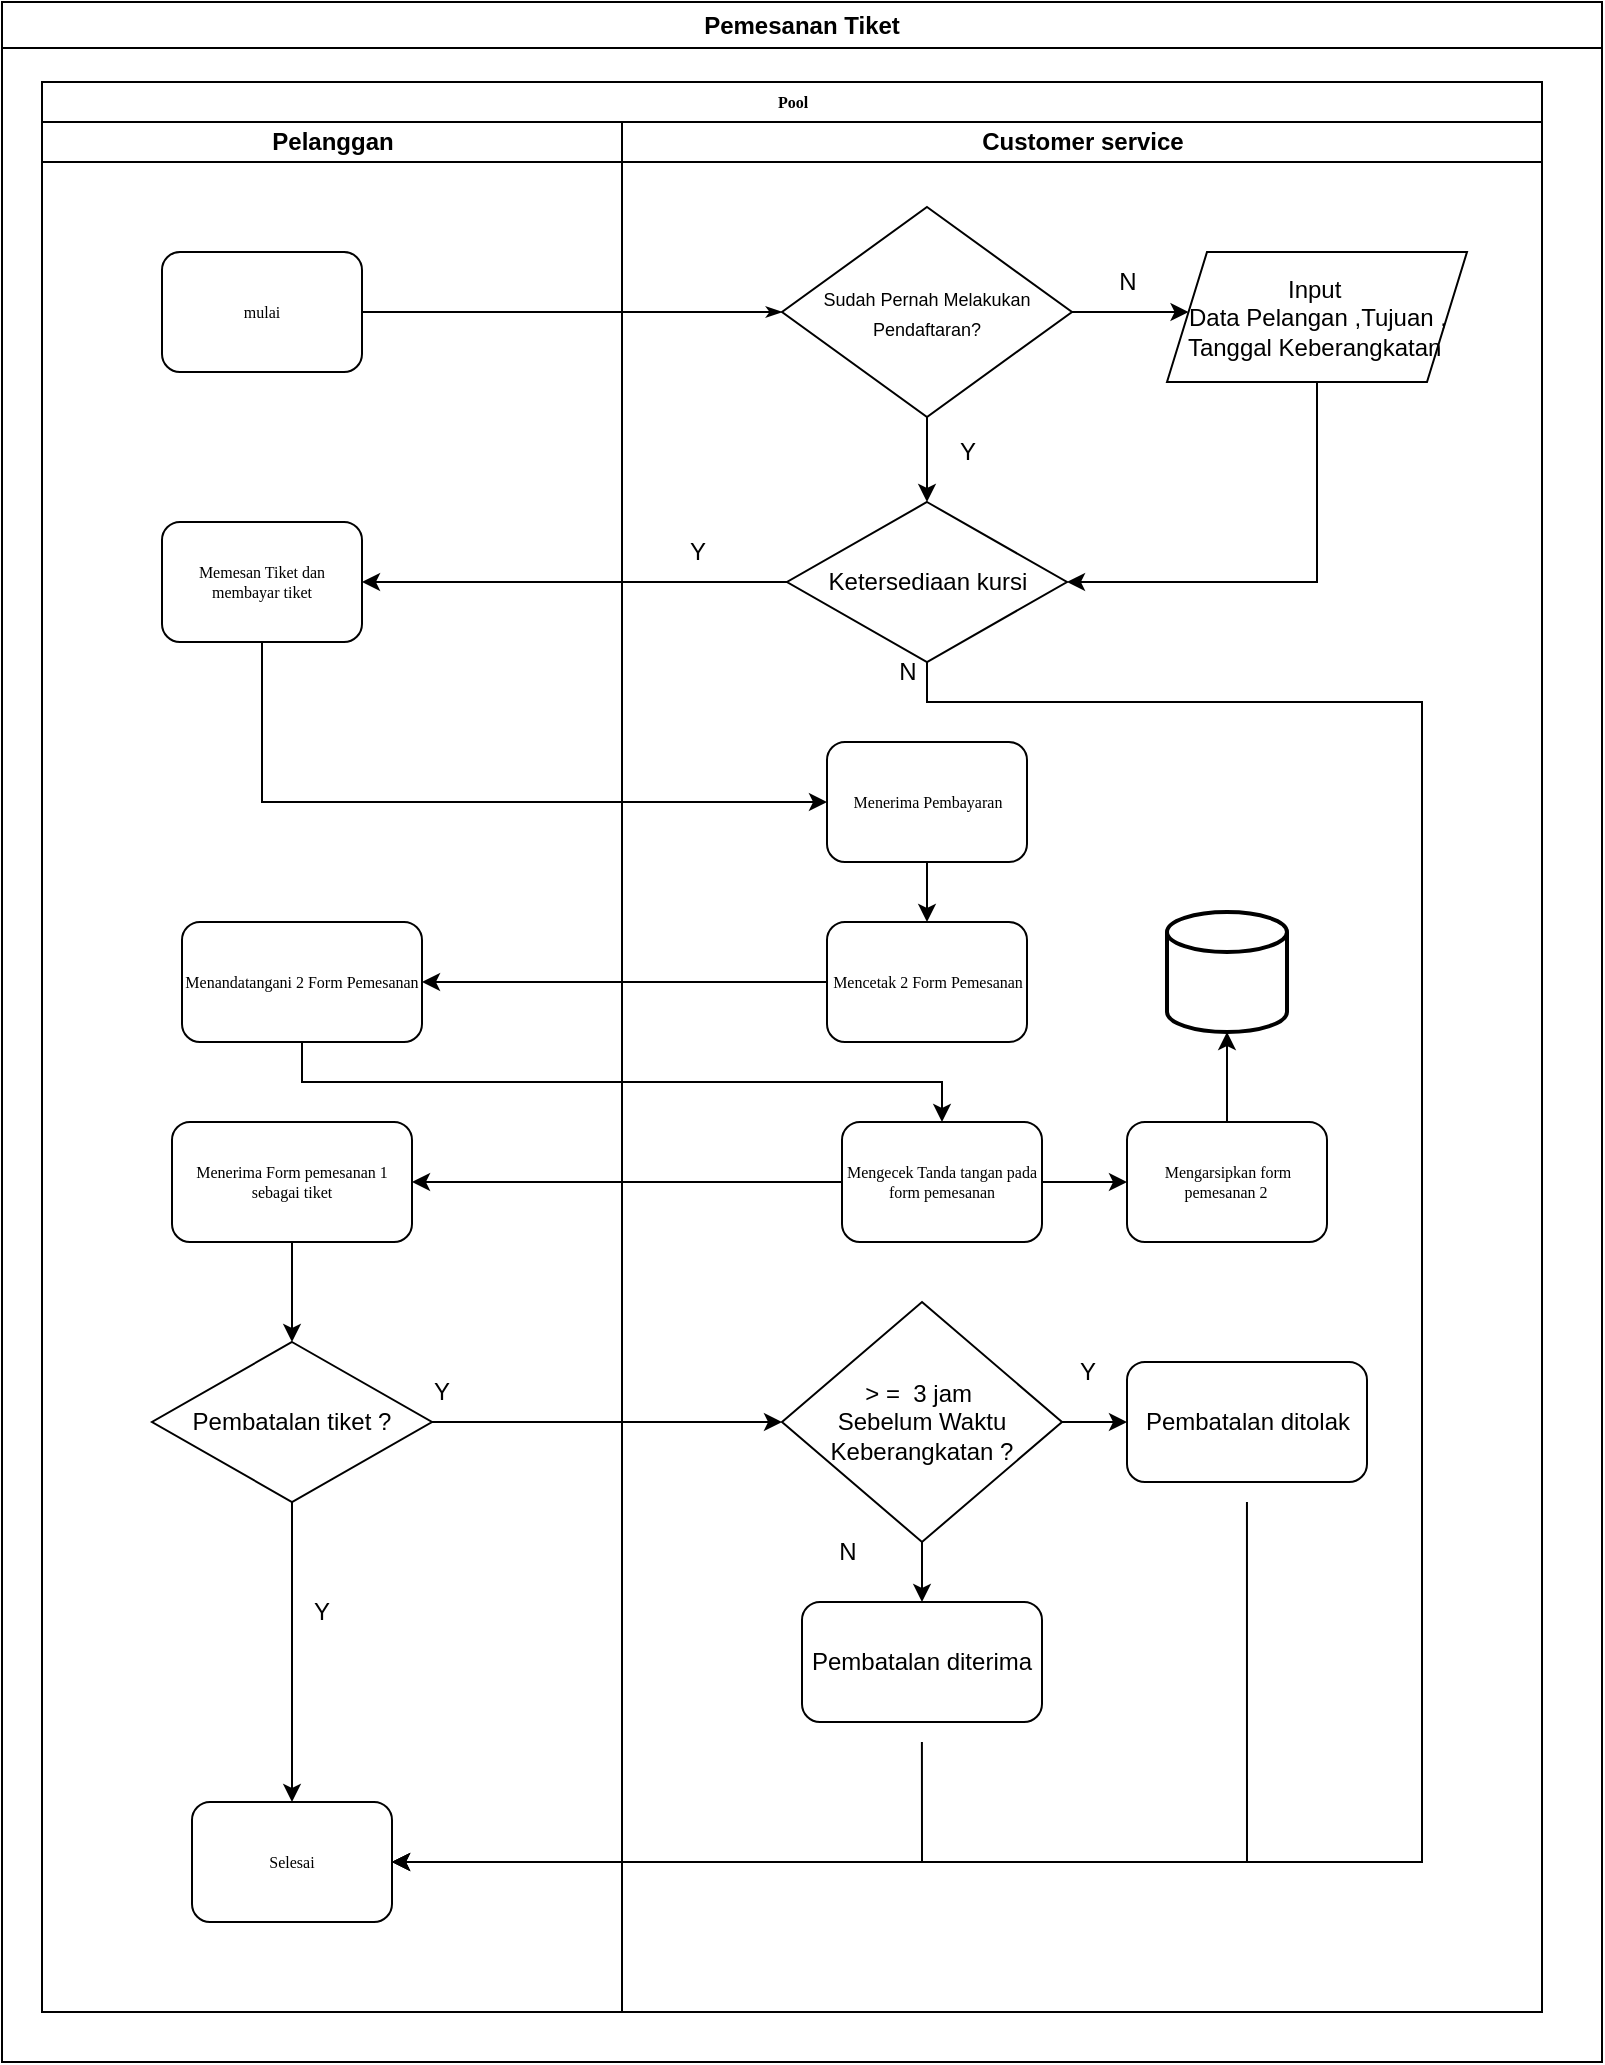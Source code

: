 <mxfile version="24.2.7" type="github">
  <diagram name="Page-1" id="74e2e168-ea6b-b213-b513-2b3c1d86103e">
    <mxGraphModel dx="1500" dy="1674" grid="1" gridSize="10" guides="1" tooltips="1" connect="1" arrows="1" fold="1" page="1" pageScale="1" pageWidth="1100" pageHeight="850" background="none" math="0" shadow="0">
      <root>
        <mxCell id="0" />
        <mxCell id="1" parent="0" />
        <mxCell id="2BtfIERAYZwFO2RKLF-u-88" value="Pemesanan Tiket" style="swimlane;whiteSpace=wrap;html=1;" vertex="1" parent="1">
          <mxGeometry x="40" y="-40" width="800" height="1030" as="geometry">
            <mxRectangle x="-20" y="-70" width="140" height="30" as="alternateBounds" />
          </mxGeometry>
        </mxCell>
        <mxCell id="77e6c97f196da883-1" value="Pool" style="swimlane;html=1;childLayout=stackLayout;startSize=20;rounded=0;shadow=0;labelBackgroundColor=none;strokeWidth=1;fontFamily=Verdana;fontSize=8;align=center;" parent="2BtfIERAYZwFO2RKLF-u-88" vertex="1">
          <mxGeometry x="20" y="40" width="750" height="965" as="geometry" />
        </mxCell>
        <mxCell id="77e6c97f196da883-26" style="edgeStyle=orthogonalEdgeStyle;rounded=1;html=1;labelBackgroundColor=none;startArrow=none;startFill=0;startSize=5;endArrow=classicThin;endFill=1;endSize=5;jettySize=auto;orthogonalLoop=1;strokeWidth=1;fontFamily=Verdana;fontSize=8;entryX=0;entryY=0.5;entryDx=0;entryDy=0;" parent="77e6c97f196da883-1" source="77e6c97f196da883-8" target="2BtfIERAYZwFO2RKLF-u-7" edge="1">
          <mxGeometry relative="1" as="geometry">
            <mxPoint x="300" y="130" as="targetPoint" />
          </mxGeometry>
        </mxCell>
        <mxCell id="2BtfIERAYZwFO2RKLF-u-27" style="edgeStyle=orthogonalEdgeStyle;rounded=0;orthogonalLoop=1;jettySize=auto;html=1;entryX=1;entryY=0.5;entryDx=0;entryDy=0;" edge="1" parent="77e6c97f196da883-1" source="2BtfIERAYZwFO2RKLF-u-24" target="2BtfIERAYZwFO2RKLF-u-25">
          <mxGeometry relative="1" as="geometry" />
        </mxCell>
        <mxCell id="2BtfIERAYZwFO2RKLF-u-33" style="edgeStyle=orthogonalEdgeStyle;rounded=0;orthogonalLoop=1;jettySize=auto;html=1;entryX=0;entryY=0.5;entryDx=0;entryDy=0;" edge="1" parent="77e6c97f196da883-1" source="2BtfIERAYZwFO2RKLF-u-25" target="2BtfIERAYZwFO2RKLF-u-32">
          <mxGeometry relative="1" as="geometry">
            <mxPoint x="140" y="410" as="targetPoint" />
            <Array as="points">
              <mxPoint x="110" y="360" />
            </Array>
          </mxGeometry>
        </mxCell>
        <mxCell id="2BtfIERAYZwFO2RKLF-u-29" style="edgeStyle=orthogonalEdgeStyle;rounded=0;orthogonalLoop=1;jettySize=auto;html=1;entryX=1;entryY=0.5;entryDx=0;entryDy=0;exitX=0.5;exitY=1;exitDx=0;exitDy=0;" edge="1" parent="77e6c97f196da883-1" source="2BtfIERAYZwFO2RKLF-u-24" target="2BtfIERAYZwFO2RKLF-u-28">
          <mxGeometry relative="1" as="geometry">
            <Array as="points">
              <mxPoint x="442" y="310" />
              <mxPoint x="690" y="310" />
              <mxPoint x="690" y="890" />
            </Array>
          </mxGeometry>
        </mxCell>
        <mxCell id="2BtfIERAYZwFO2RKLF-u-73" style="edgeStyle=orthogonalEdgeStyle;rounded=0;orthogonalLoop=1;jettySize=auto;html=1;entryX=1;entryY=0.5;entryDx=0;entryDy=0;" edge="1" parent="77e6c97f196da883-1" source="2BtfIERAYZwFO2RKLF-u-34" target="2BtfIERAYZwFO2RKLF-u-72">
          <mxGeometry relative="1" as="geometry" />
        </mxCell>
        <mxCell id="2BtfIERAYZwFO2RKLF-u-74" style="edgeStyle=orthogonalEdgeStyle;rounded=0;orthogonalLoop=1;jettySize=auto;html=1;entryX=0.5;entryY=0;entryDx=0;entryDy=0;" edge="1" parent="77e6c97f196da883-1" source="2BtfIERAYZwFO2RKLF-u-72" target="2BtfIERAYZwFO2RKLF-u-36">
          <mxGeometry relative="1" as="geometry">
            <Array as="points">
              <mxPoint x="130" y="500" />
              <mxPoint x="450" y="500" />
            </Array>
          </mxGeometry>
        </mxCell>
        <mxCell id="2BtfIERAYZwFO2RKLF-u-78" style="edgeStyle=orthogonalEdgeStyle;rounded=0;orthogonalLoop=1;jettySize=auto;html=1;entryX=1;entryY=0.5;entryDx=0;entryDy=0;" edge="1" parent="77e6c97f196da883-1" source="2BtfIERAYZwFO2RKLF-u-36" target="2BtfIERAYZwFO2RKLF-u-38">
          <mxGeometry relative="1" as="geometry" />
        </mxCell>
        <mxCell id="77e6c97f196da883-2" value="Pelanggan" style="swimlane;html=1;startSize=20;" parent="77e6c97f196da883-1" vertex="1">
          <mxGeometry y="20" width="290" height="945" as="geometry" />
        </mxCell>
        <mxCell id="77e6c97f196da883-8" value="mulai" style="rounded=1;whiteSpace=wrap;html=1;shadow=0;labelBackgroundColor=none;strokeWidth=1;fontFamily=Verdana;fontSize=8;align=center;" parent="77e6c97f196da883-2" vertex="1">
          <mxGeometry x="60" y="65" width="100" height="60" as="geometry" />
        </mxCell>
        <mxCell id="2BtfIERAYZwFO2RKLF-u-25" value="Memesan Tiket dan membayar tiket" style="rounded=1;whiteSpace=wrap;html=1;shadow=0;labelBackgroundColor=none;strokeWidth=1;fontFamily=Verdana;fontSize=8;align=center;" vertex="1" parent="77e6c97f196da883-2">
          <mxGeometry x="60" y="200" width="100" height="60" as="geometry" />
        </mxCell>
        <mxCell id="2BtfIERAYZwFO2RKLF-u-38" value="Menerima Form pemesanan 1 sebagai tiket" style="whiteSpace=wrap;html=1;fontSize=8;fontFamily=Verdana;rounded=1;shadow=0;labelBackgroundColor=none;strokeWidth=1;" vertex="1" parent="77e6c97f196da883-2">
          <mxGeometry x="65" y="500" width="120" height="60" as="geometry" />
        </mxCell>
        <mxCell id="2BtfIERAYZwFO2RKLF-u-72" value="Menandatangani 2 Form Pemesanan" style="whiteSpace=wrap;html=1;fontSize=8;fontFamily=Verdana;rounded=1;shadow=0;labelBackgroundColor=none;strokeWidth=1;" vertex="1" parent="77e6c97f196da883-2">
          <mxGeometry x="70" y="400" width="120" height="60" as="geometry" />
        </mxCell>
        <mxCell id="2BtfIERAYZwFO2RKLF-u-84" value="Y" style="text;html=1;align=center;verticalAlign=middle;whiteSpace=wrap;rounded=0;" vertex="1" parent="77e6c97f196da883-2">
          <mxGeometry x="170" y="620" width="60" height="30" as="geometry" />
        </mxCell>
        <mxCell id="2BtfIERAYZwFO2RKLF-u-85" value="Y" style="text;html=1;align=center;verticalAlign=middle;whiteSpace=wrap;rounded=0;" vertex="1" parent="77e6c97f196da883-2">
          <mxGeometry x="110" y="730" width="60" height="30" as="geometry" />
        </mxCell>
        <mxCell id="2BtfIERAYZwFO2RKLF-u-43" value="Pembatalan tiket ?" style="rhombus;whiteSpace=wrap;html=1;" vertex="1" parent="77e6c97f196da883-2">
          <mxGeometry x="55" y="610" width="140" height="80" as="geometry" />
        </mxCell>
        <mxCell id="2BtfIERAYZwFO2RKLF-u-45" style="edgeStyle=orthogonalEdgeStyle;rounded=0;orthogonalLoop=1;jettySize=auto;html=1;entryX=0.5;entryY=0;entryDx=0;entryDy=0;exitX=0.5;exitY=1;exitDx=0;exitDy=0;" edge="1" parent="77e6c97f196da883-2" source="2BtfIERAYZwFO2RKLF-u-43" target="2BtfIERAYZwFO2RKLF-u-28">
          <mxGeometry relative="1" as="geometry">
            <Array as="points">
              <mxPoint x="125" y="830" />
              <mxPoint x="125" y="830" />
            </Array>
          </mxGeometry>
        </mxCell>
        <mxCell id="2BtfIERAYZwFO2RKLF-u-28" value="Selesai" style="rounded=1;whiteSpace=wrap;html=1;shadow=0;labelBackgroundColor=none;strokeWidth=1;fontFamily=Verdana;fontSize=8;align=center;" vertex="1" parent="77e6c97f196da883-2">
          <mxGeometry x="75" y="840" width="100" height="60" as="geometry" />
        </mxCell>
        <mxCell id="2BtfIERAYZwFO2RKLF-u-80" style="edgeStyle=orthogonalEdgeStyle;rounded=0;orthogonalLoop=1;jettySize=auto;html=1;entryX=0.5;entryY=0;entryDx=0;entryDy=0;" edge="1" parent="77e6c97f196da883-2" source="2BtfIERAYZwFO2RKLF-u-38" target="2BtfIERAYZwFO2RKLF-u-43">
          <mxGeometry relative="1" as="geometry">
            <Array as="points">
              <mxPoint x="125" y="600" />
              <mxPoint x="125" y="600" />
            </Array>
          </mxGeometry>
        </mxCell>
        <mxCell id="77e6c97f196da883-3" value="Customer service" style="swimlane;html=1;startSize=20;" parent="77e6c97f196da883-1" vertex="1">
          <mxGeometry x="290" y="20" width="460" height="945" as="geometry" />
        </mxCell>
        <mxCell id="2BtfIERAYZwFO2RKLF-u-9" style="edgeStyle=orthogonalEdgeStyle;rounded=0;orthogonalLoop=1;jettySize=auto;html=1;exitX=1;exitY=0.5;exitDx=0;exitDy=0;" edge="1" parent="77e6c97f196da883-3" source="2BtfIERAYZwFO2RKLF-u-7" target="2BtfIERAYZwFO2RKLF-u-8">
          <mxGeometry relative="1" as="geometry">
            <Array as="points">
              <mxPoint x="252.5" y="95" />
              <mxPoint x="252.5" y="95" />
            </Array>
          </mxGeometry>
        </mxCell>
        <mxCell id="2BtfIERAYZwFO2RKLF-u-23" style="edgeStyle=orthogonalEdgeStyle;rounded=0;orthogonalLoop=1;jettySize=auto;html=1;entryX=0.5;entryY=0;entryDx=0;entryDy=0;" edge="1" parent="77e6c97f196da883-3" source="2BtfIERAYZwFO2RKLF-u-7" target="2BtfIERAYZwFO2RKLF-u-24">
          <mxGeometry relative="1" as="geometry">
            <mxPoint x="152.5" y="200" as="targetPoint" />
          </mxGeometry>
        </mxCell>
        <mxCell id="2BtfIERAYZwFO2RKLF-u-7" value="&lt;font style=&quot;font-size: 9px;&quot;&gt;Sudah Pernah Melakukan Pendaftaran?&lt;/font&gt;" style="rhombus;whiteSpace=wrap;html=1;" vertex="1" parent="77e6c97f196da883-3">
          <mxGeometry x="80" y="42.5" width="145" height="105" as="geometry" />
        </mxCell>
        <mxCell id="2BtfIERAYZwFO2RKLF-u-26" style="edgeStyle=orthogonalEdgeStyle;rounded=0;orthogonalLoop=1;jettySize=auto;html=1;entryX=1;entryY=0.5;entryDx=0;entryDy=0;exitX=0.5;exitY=1;exitDx=0;exitDy=0;" edge="1" parent="77e6c97f196da883-3" source="2BtfIERAYZwFO2RKLF-u-8" target="2BtfIERAYZwFO2RKLF-u-24">
          <mxGeometry relative="1" as="geometry" />
        </mxCell>
        <mxCell id="2BtfIERAYZwFO2RKLF-u-8" value="Input&amp;nbsp;&lt;div&gt;Data Pelangan ,Tujuan , Tanggal Keberangkatan&amp;nbsp;&lt;/div&gt;" style="shape=parallelogram;perimeter=parallelogramPerimeter;whiteSpace=wrap;html=1;fixedSize=1;" vertex="1" parent="77e6c97f196da883-3">
          <mxGeometry x="272.5" y="65" width="150" height="65" as="geometry" />
        </mxCell>
        <mxCell id="2BtfIERAYZwFO2RKLF-u-11" value="N" style="text;html=1;align=center;verticalAlign=middle;whiteSpace=wrap;rounded=0;" vertex="1" parent="77e6c97f196da883-3">
          <mxGeometry x="222.5" y="65" width="60" height="30" as="geometry" />
        </mxCell>
        <mxCell id="2BtfIERAYZwFO2RKLF-u-22" value="Y" style="text;html=1;align=center;verticalAlign=middle;whiteSpace=wrap;rounded=0;" vertex="1" parent="77e6c97f196da883-3">
          <mxGeometry x="142.5" y="150" width="60" height="30" as="geometry" />
        </mxCell>
        <mxCell id="2BtfIERAYZwFO2RKLF-u-24" value="Ketersediaan kursi" style="rhombus;whiteSpace=wrap;html=1;" vertex="1" parent="77e6c97f196da883-3">
          <mxGeometry x="82.5" y="190" width="140" height="80" as="geometry" />
        </mxCell>
        <mxCell id="2BtfIERAYZwFO2RKLF-u-35" value="" style="edgeStyle=orthogonalEdgeStyle;rounded=0;orthogonalLoop=1;jettySize=auto;html=1;" edge="1" parent="77e6c97f196da883-3" source="2BtfIERAYZwFO2RKLF-u-32" target="2BtfIERAYZwFO2RKLF-u-34">
          <mxGeometry relative="1" as="geometry" />
        </mxCell>
        <mxCell id="2BtfIERAYZwFO2RKLF-u-32" value="Menerima Pembayaran" style="rounded=1;whiteSpace=wrap;html=1;shadow=0;labelBackgroundColor=none;strokeWidth=1;fontFamily=Verdana;fontSize=8;align=center;" vertex="1" parent="77e6c97f196da883-3">
          <mxGeometry x="102.5" y="310" width="100" height="60" as="geometry" />
        </mxCell>
        <mxCell id="2BtfIERAYZwFO2RKLF-u-34" value="Mencetak 2 Form Pemesanan" style="rounded=1;whiteSpace=wrap;html=1;shadow=0;labelBackgroundColor=none;strokeWidth=1;fontFamily=Verdana;fontSize=8;align=center;" vertex="1" parent="77e6c97f196da883-3">
          <mxGeometry x="102.5" y="400" width="100" height="60" as="geometry" />
        </mxCell>
        <mxCell id="2BtfIERAYZwFO2RKLF-u-79" style="edgeStyle=orthogonalEdgeStyle;rounded=0;orthogonalLoop=1;jettySize=auto;html=1;" edge="1" parent="77e6c97f196da883-3" source="2BtfIERAYZwFO2RKLF-u-36" target="2BtfIERAYZwFO2RKLF-u-76">
          <mxGeometry relative="1" as="geometry" />
        </mxCell>
        <mxCell id="2BtfIERAYZwFO2RKLF-u-36" value="&lt;div&gt;Mengecek Tanda tangan pada form pemesanan&lt;/div&gt;" style="rounded=1;whiteSpace=wrap;html=1;shadow=0;labelBackgroundColor=none;strokeWidth=1;fontFamily=Verdana;fontSize=8;align=center;" vertex="1" parent="77e6c97f196da883-3">
          <mxGeometry x="110" y="500" width="100" height="60" as="geometry" />
        </mxCell>
        <mxCell id="2BtfIERAYZwFO2RKLF-u-42" value="N" style="text;html=1;align=center;verticalAlign=middle;whiteSpace=wrap;rounded=0;" vertex="1" parent="77e6c97f196da883-3">
          <mxGeometry x="112.5" y="260" width="60" height="30" as="geometry" />
        </mxCell>
        <mxCell id="2BtfIERAYZwFO2RKLF-u-59" value="Y" style="text;html=1;align=center;verticalAlign=middle;whiteSpace=wrap;rounded=0;" vertex="1" parent="77e6c97f196da883-3">
          <mxGeometry x="202.5" y="610" width="60" height="30" as="geometry" />
        </mxCell>
        <mxCell id="2BtfIERAYZwFO2RKLF-u-65" value="Y" style="text;html=1;align=center;verticalAlign=middle;whiteSpace=wrap;rounded=0;" vertex="1" parent="77e6c97f196da883-3">
          <mxGeometry x="7.5" y="200" width="60" height="30" as="geometry" />
        </mxCell>
        <mxCell id="2BtfIERAYZwFO2RKLF-u-54" value="&amp;gt; =&amp;nbsp; 3 jam&amp;nbsp;&lt;div&gt;Sebelum Waktu Keberangkatan ?&lt;/div&gt;" style="rhombus;whiteSpace=wrap;html=1;" vertex="1" parent="77e6c97f196da883-3">
          <mxGeometry x="80" y="590" width="140" height="120" as="geometry" />
        </mxCell>
        <mxCell id="2BtfIERAYZwFO2RKLF-u-58" value="" style="edgeStyle=orthogonalEdgeStyle;rounded=0;orthogonalLoop=1;jettySize=auto;html=1;" edge="1" parent="77e6c97f196da883-3" source="2BtfIERAYZwFO2RKLF-u-54" target="2BtfIERAYZwFO2RKLF-u-57">
          <mxGeometry relative="1" as="geometry" />
        </mxCell>
        <mxCell id="2BtfIERAYZwFO2RKLF-u-69" value="" style="edgeStyle=orthogonalEdgeStyle;rounded=0;orthogonalLoop=1;jettySize=auto;html=1;" edge="1" parent="77e6c97f196da883-3" source="2BtfIERAYZwFO2RKLF-u-54" target="2BtfIERAYZwFO2RKLF-u-68">
          <mxGeometry relative="1" as="geometry" />
        </mxCell>
        <mxCell id="2BtfIERAYZwFO2RKLF-u-57" value="Pembatalan ditolak" style="rounded=1;whiteSpace=wrap;html=1;" vertex="1" parent="77e6c97f196da883-3">
          <mxGeometry x="252.5" y="620" width="120" height="60" as="geometry" />
        </mxCell>
        <mxCell id="2BtfIERAYZwFO2RKLF-u-68" value="Pembatalan diterima" style="rounded=1;whiteSpace=wrap;html=1;" vertex="1" parent="77e6c97f196da883-3">
          <mxGeometry x="90" y="740" width="120" height="60" as="geometry" />
        </mxCell>
        <mxCell id="2BtfIERAYZwFO2RKLF-u-76" value="&lt;div&gt;Mengarsipkan form pemesanan 2&amp;nbsp;&lt;/div&gt;" style="rounded=1;whiteSpace=wrap;html=1;shadow=0;labelBackgroundColor=none;strokeWidth=1;fontFamily=Verdana;fontSize=8;align=center;" vertex="1" parent="77e6c97f196da883-3">
          <mxGeometry x="252.5" y="500" width="100" height="60" as="geometry" />
        </mxCell>
        <mxCell id="2BtfIERAYZwFO2RKLF-u-83" value="N" style="text;html=1;align=center;verticalAlign=middle;whiteSpace=wrap;rounded=0;" vertex="1" parent="77e6c97f196da883-3">
          <mxGeometry x="82.5" y="700" width="60" height="30" as="geometry" />
        </mxCell>
        <mxCell id="2BtfIERAYZwFO2RKLF-u-86" value="" style="strokeWidth=2;html=1;shape=mxgraph.flowchart.database;whiteSpace=wrap;" vertex="1" parent="77e6c97f196da883-3">
          <mxGeometry x="272.5" y="395" width="60" height="60" as="geometry" />
        </mxCell>
        <mxCell id="2BtfIERAYZwFO2RKLF-u-87" style="edgeStyle=orthogonalEdgeStyle;rounded=0;orthogonalLoop=1;jettySize=auto;html=1;entryX=0.5;entryY=1;entryDx=0;entryDy=0;entryPerimeter=0;" edge="1" parent="77e6c97f196da883-3" source="2BtfIERAYZwFO2RKLF-u-76" target="2BtfIERAYZwFO2RKLF-u-86">
          <mxGeometry relative="1" as="geometry" />
        </mxCell>
        <mxCell id="2BtfIERAYZwFO2RKLF-u-82" style="edgeStyle=orthogonalEdgeStyle;rounded=0;orthogonalLoop=1;jettySize=auto;html=1;entryX=1;entryY=0.5;entryDx=0;entryDy=0;" edge="1" parent="77e6c97f196da883-3" target="2BtfIERAYZwFO2RKLF-u-28">
          <mxGeometry relative="1" as="geometry">
            <mxPoint x="149.957" y="810" as="sourcePoint" />
            <mxPoint x="-115" y="880" as="targetPoint" />
            <Array as="points">
              <mxPoint x="150" y="870" />
            </Array>
          </mxGeometry>
        </mxCell>
        <mxCell id="2BtfIERAYZwFO2RKLF-u-81" style="edgeStyle=orthogonalEdgeStyle;rounded=0;orthogonalLoop=1;jettySize=auto;html=1;entryX=1;entryY=0.5;entryDx=0;entryDy=0;" edge="1" parent="77e6c97f196da883-3" target="2BtfIERAYZwFO2RKLF-u-28">
          <mxGeometry relative="1" as="geometry">
            <mxPoint x="312.478" y="690" as="sourcePoint" />
            <mxPoint x="-80" y="890" as="targetPoint" />
            <Array as="points">
              <mxPoint x="313" y="870" />
            </Array>
          </mxGeometry>
        </mxCell>
        <mxCell id="2BtfIERAYZwFO2RKLF-u-53" style="edgeStyle=orthogonalEdgeStyle;rounded=0;orthogonalLoop=1;jettySize=auto;html=1;entryX=0;entryY=0.5;entryDx=0;entryDy=0;" edge="1" parent="77e6c97f196da883-1" source="2BtfIERAYZwFO2RKLF-u-43" target="2BtfIERAYZwFO2RKLF-u-54">
          <mxGeometry relative="1" as="geometry">
            <mxPoint x="360" y="580" as="targetPoint" />
          </mxGeometry>
        </mxCell>
      </root>
    </mxGraphModel>
  </diagram>
</mxfile>
